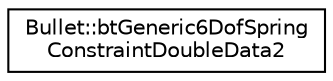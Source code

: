 digraph "Graphical Class Hierarchy"
{
  edge [fontname="Helvetica",fontsize="10",labelfontname="Helvetica",labelfontsize="10"];
  node [fontname="Helvetica",fontsize="10",shape=record];
  rankdir="LR";
  Node1 [label="Bullet::btGeneric6DofSpring\lConstraintDoubleData2",height=0.2,width=0.4,color="black", fillcolor="white", style="filled",URL="$class_bullet_1_1bt_generic6_dof_spring_constraint_double_data2.html"];
}
